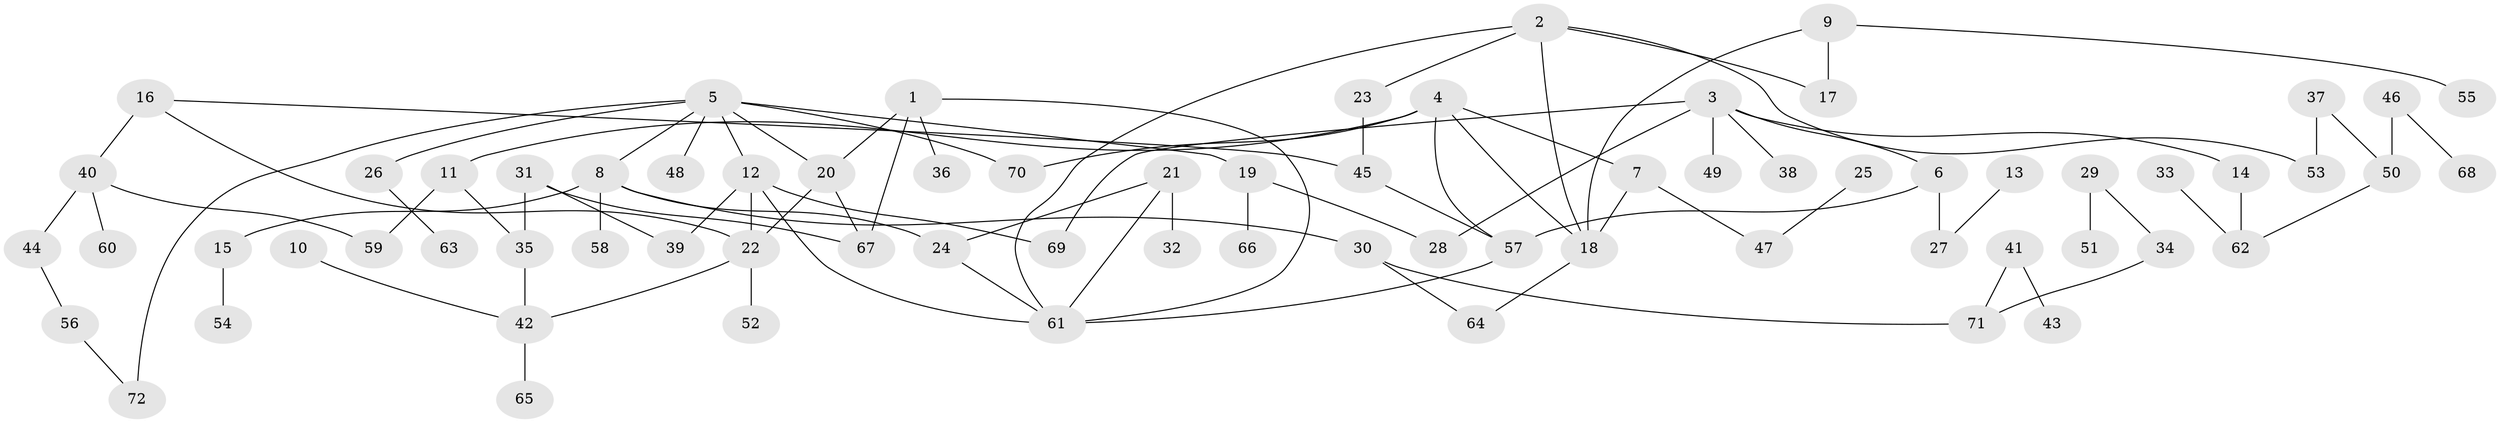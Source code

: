 // original degree distribution, {5: 0.04195804195804196, 4: 0.11888111888111888, 6: 0.013986013986013986, 7: 0.02097902097902098, 1: 0.34965034965034963, 3: 0.1048951048951049, 2: 0.34965034965034963}
// Generated by graph-tools (version 1.1) at 2025/01/03/09/25 03:01:11]
// undirected, 72 vertices, 91 edges
graph export_dot {
graph [start="1"]
  node [color=gray90,style=filled];
  1;
  2;
  3;
  4;
  5;
  6;
  7;
  8;
  9;
  10;
  11;
  12;
  13;
  14;
  15;
  16;
  17;
  18;
  19;
  20;
  21;
  22;
  23;
  24;
  25;
  26;
  27;
  28;
  29;
  30;
  31;
  32;
  33;
  34;
  35;
  36;
  37;
  38;
  39;
  40;
  41;
  42;
  43;
  44;
  45;
  46;
  47;
  48;
  49;
  50;
  51;
  52;
  53;
  54;
  55;
  56;
  57;
  58;
  59;
  60;
  61;
  62;
  63;
  64;
  65;
  66;
  67;
  68;
  69;
  70;
  71;
  72;
  1 -- 20 [weight=1.0];
  1 -- 36 [weight=1.0];
  1 -- 61 [weight=1.0];
  1 -- 67 [weight=1.0];
  2 -- 17 [weight=1.0];
  2 -- 18 [weight=1.0];
  2 -- 23 [weight=1.0];
  2 -- 53 [weight=1.0];
  2 -- 61 [weight=1.0];
  3 -- 6 [weight=1.0];
  3 -- 14 [weight=1.0];
  3 -- 28 [weight=1.0];
  3 -- 38 [weight=1.0];
  3 -- 49 [weight=1.0];
  3 -- 69 [weight=1.0];
  4 -- 7 [weight=1.0];
  4 -- 11 [weight=1.0];
  4 -- 18 [weight=1.0];
  4 -- 57 [weight=1.0];
  4 -- 70 [weight=1.0];
  5 -- 8 [weight=1.0];
  5 -- 12 [weight=1.0];
  5 -- 19 [weight=1.0];
  5 -- 20 [weight=1.0];
  5 -- 26 [weight=1.0];
  5 -- 48 [weight=1.0];
  5 -- 70 [weight=1.0];
  5 -- 72 [weight=1.0];
  6 -- 27 [weight=1.0];
  6 -- 57 [weight=1.0];
  7 -- 18 [weight=1.0];
  7 -- 47 [weight=1.0];
  8 -- 15 [weight=1.0];
  8 -- 24 [weight=1.0];
  8 -- 30 [weight=1.0];
  8 -- 58 [weight=1.0];
  9 -- 17 [weight=1.0];
  9 -- 18 [weight=1.0];
  9 -- 55 [weight=1.0];
  10 -- 42 [weight=1.0];
  11 -- 35 [weight=2.0];
  11 -- 59 [weight=1.0];
  12 -- 22 [weight=1.0];
  12 -- 39 [weight=1.0];
  12 -- 61 [weight=1.0];
  12 -- 69 [weight=1.0];
  13 -- 27 [weight=1.0];
  14 -- 62 [weight=1.0];
  15 -- 54 [weight=1.0];
  16 -- 22 [weight=1.0];
  16 -- 40 [weight=1.0];
  16 -- 45 [weight=1.0];
  18 -- 64 [weight=1.0];
  19 -- 28 [weight=1.0];
  19 -- 66 [weight=1.0];
  20 -- 22 [weight=1.0];
  20 -- 67 [weight=1.0];
  21 -- 24 [weight=1.0];
  21 -- 32 [weight=1.0];
  21 -- 61 [weight=1.0];
  22 -- 42 [weight=1.0];
  22 -- 52 [weight=1.0];
  23 -- 45 [weight=1.0];
  24 -- 61 [weight=1.0];
  25 -- 47 [weight=1.0];
  26 -- 63 [weight=1.0];
  29 -- 34 [weight=1.0];
  29 -- 51 [weight=1.0];
  30 -- 64 [weight=1.0];
  30 -- 71 [weight=1.0];
  31 -- 35 [weight=1.0];
  31 -- 39 [weight=1.0];
  31 -- 67 [weight=1.0];
  33 -- 62 [weight=1.0];
  34 -- 71 [weight=1.0];
  35 -- 42 [weight=1.0];
  37 -- 50 [weight=1.0];
  37 -- 53 [weight=1.0];
  40 -- 44 [weight=1.0];
  40 -- 59 [weight=1.0];
  40 -- 60 [weight=1.0];
  41 -- 43 [weight=1.0];
  41 -- 71 [weight=1.0];
  42 -- 65 [weight=1.0];
  44 -- 56 [weight=1.0];
  45 -- 57 [weight=1.0];
  46 -- 50 [weight=1.0];
  46 -- 68 [weight=1.0];
  50 -- 62 [weight=1.0];
  56 -- 72 [weight=1.0];
  57 -- 61 [weight=1.0];
}
